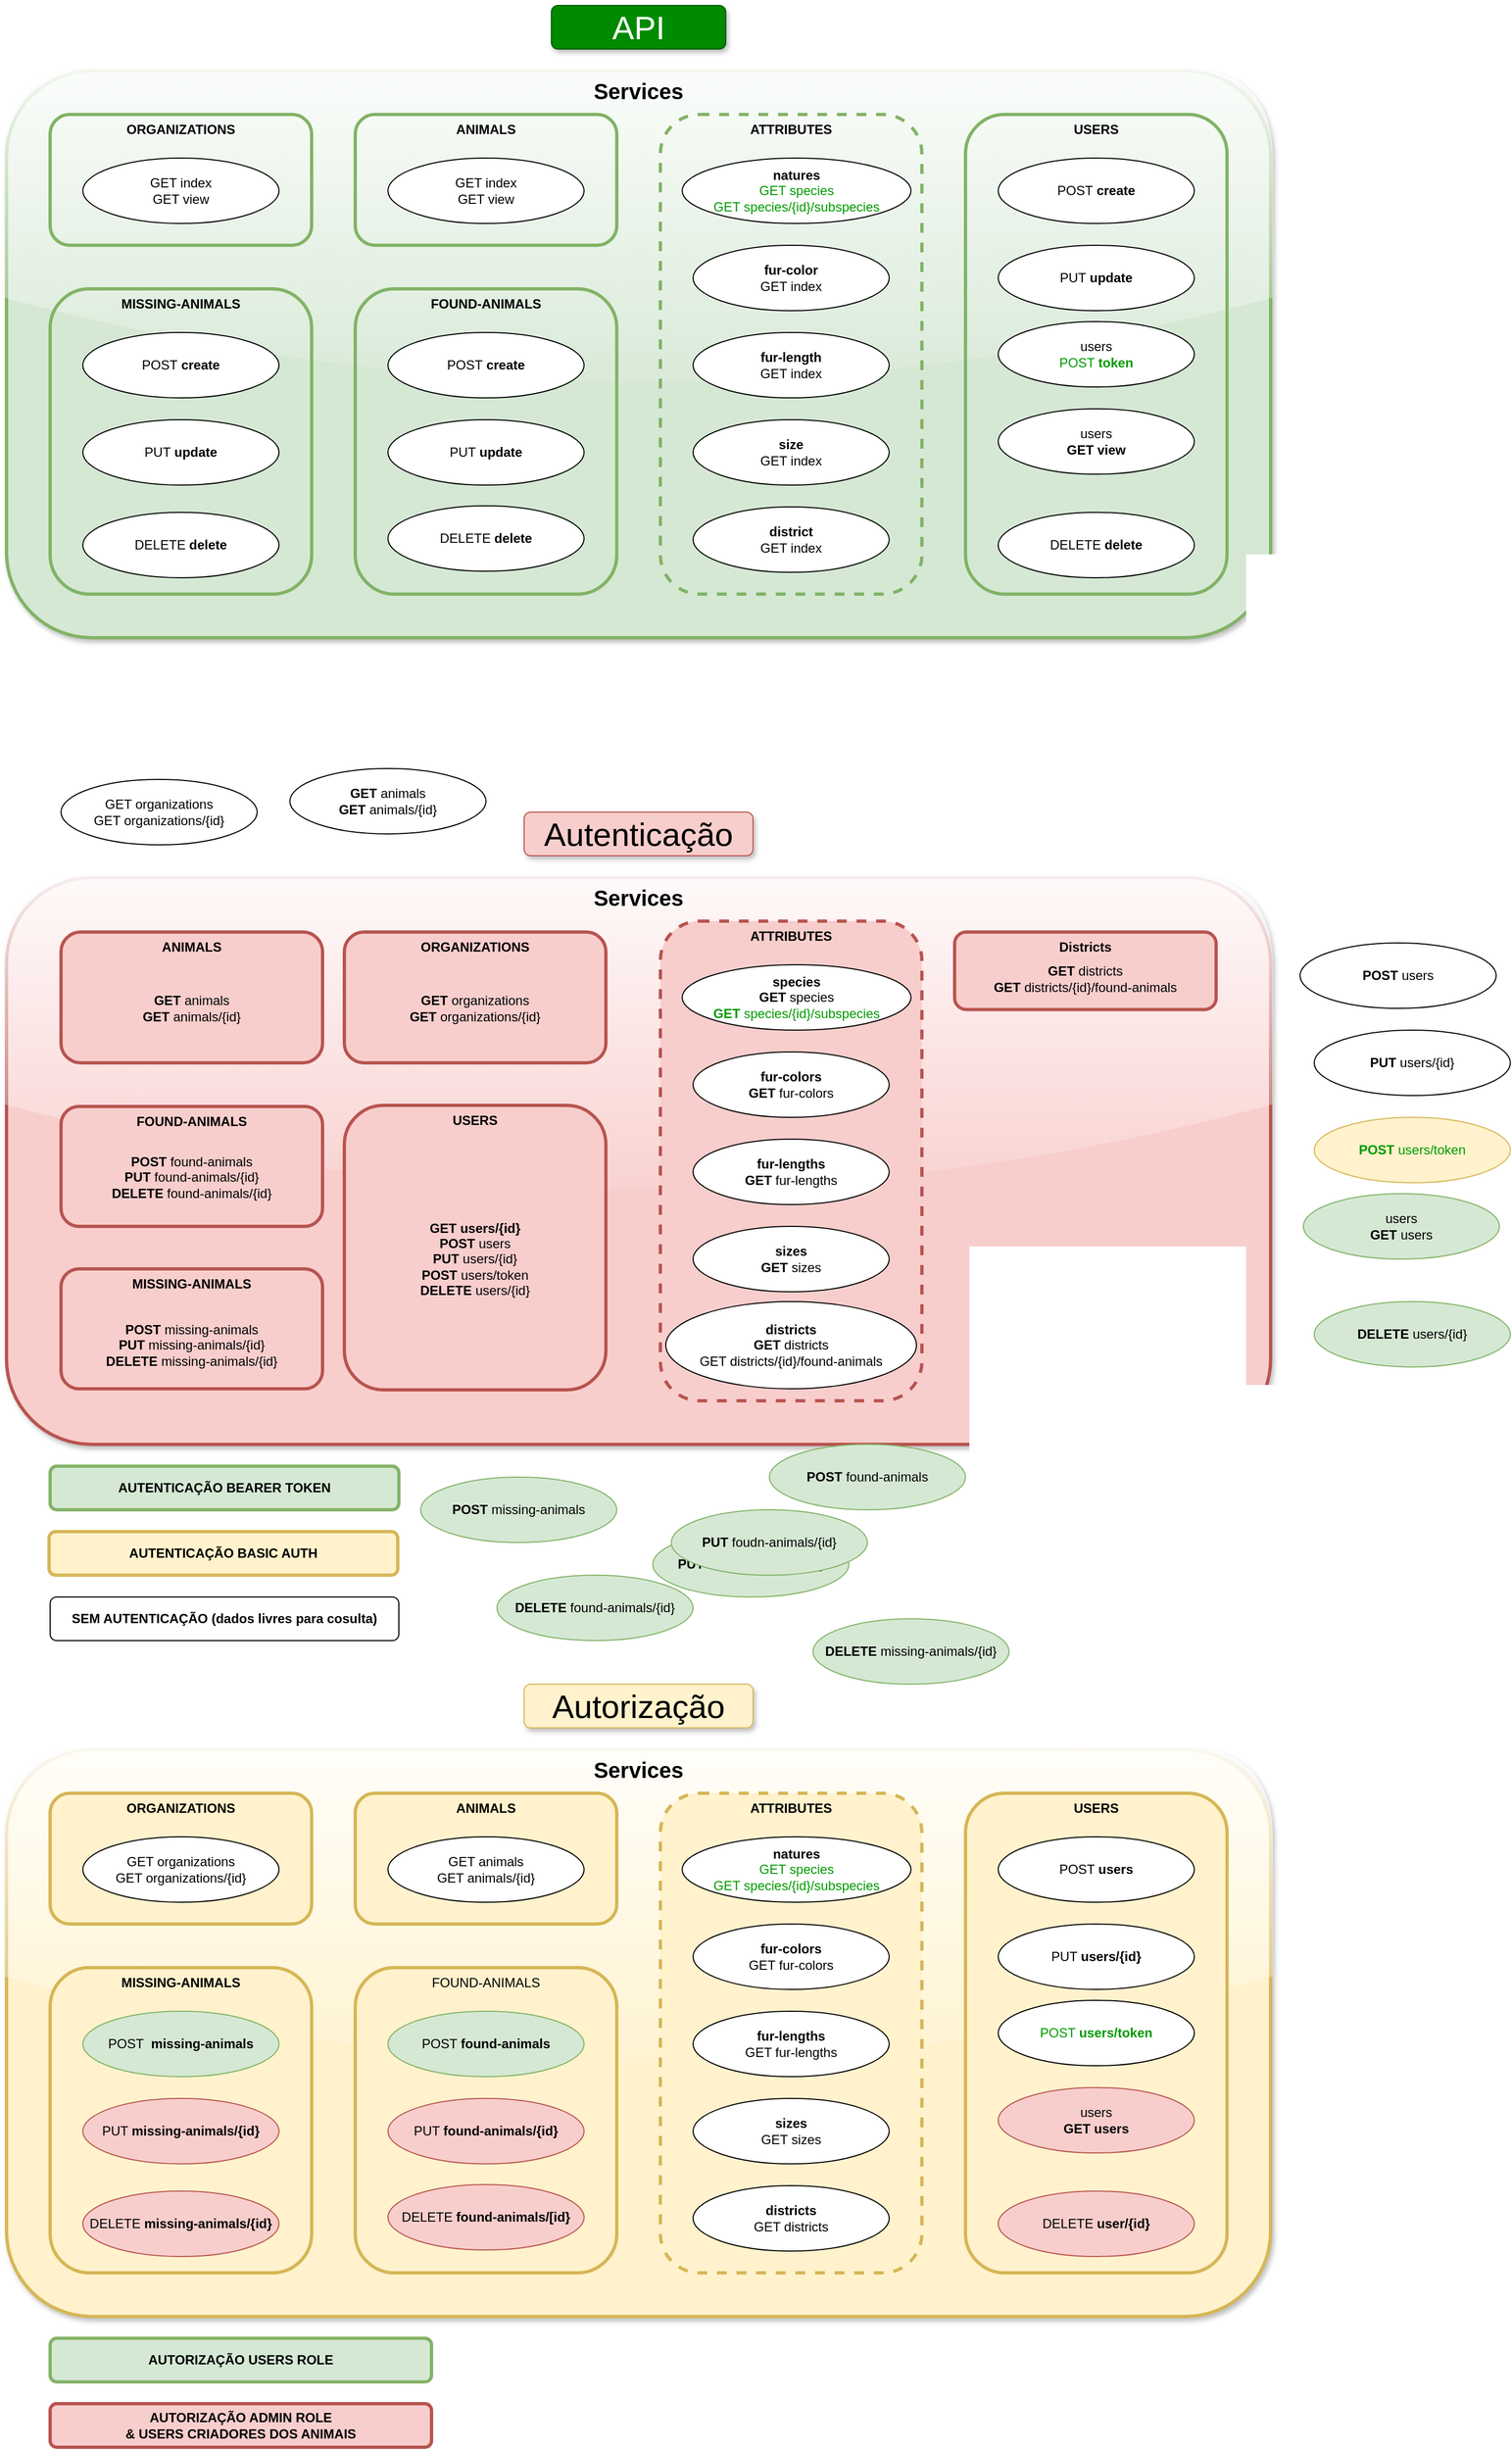 <mxfile version="12.9.13" type="device"><diagram id="he8Y9W-l-CtBFMt19x_J" name="Page-1"><mxGraphModel dx="2740" dy="806" grid="1" gridSize="10" guides="1" tooltips="1" connect="1" arrows="1" fold="1" page="1" pageScale="1" pageWidth="827" pageHeight="1169" math="0" shadow="0"><root><mxCell id="0"/><mxCell id="1" parent="0"/><mxCell id="2PmF6Wx8AGMX61B_a49G-36" value="&lt;font style=&quot;font-size: 20px&quot;&gt;&lt;b&gt;Services&lt;/b&gt;&lt;/font&gt;" style="rounded=1;whiteSpace=wrap;html=1;strokeWidth=3;fillColor=#d5e8d4;verticalAlign=top;strokeColor=#82b366;glass=1;shadow=1;comic=0;" parent="1" vertex="1"><mxGeometry x="-1600" y="120" width="1160" height="520" as="geometry"/></mxCell><mxCell id="2PmF6Wx8AGMX61B_a49G-17" value="&lt;b&gt;MISSING-ANIMALS&lt;/b&gt;" style="rounded=1;whiteSpace=wrap;html=1;fillColor=none;strokeColor=#82b366;strokeWidth=3;verticalAlign=top;" parent="1" vertex="1"><mxGeometry x="-1560" y="320" width="240" height="280" as="geometry"/></mxCell><mxCell id="2PmF6Wx8AGMX61B_a49G-19" value="DELETE&amp;nbsp;&lt;b&gt;delete&lt;/b&gt;" style="ellipse;whiteSpace=wrap;html=1;" parent="1" vertex="1"><mxGeometry x="-1530" y="525" width="180" height="60" as="geometry"/></mxCell><mxCell id="2PmF6Wx8AGMX61B_a49G-32" value="" style="group" parent="1" vertex="1" connectable="0"><mxGeometry x="-1280" y="160" width="240" height="120" as="geometry"/></mxCell><mxCell id="2PmF6Wx8AGMX61B_a49G-5" value="&lt;b&gt;ANIMALS&lt;/b&gt;" style="rounded=1;whiteSpace=wrap;html=1;fillColor=none;strokeColor=#82b366;strokeWidth=3;verticalAlign=top;" parent="2PmF6Wx8AGMX61B_a49G-32" vertex="1"><mxGeometry width="240" height="120" as="geometry"/></mxCell><mxCell id="2PmF6Wx8AGMX61B_a49G-6" value="GET index&lt;br&gt;GET view" style="ellipse;whiteSpace=wrap;html=1;" parent="2PmF6Wx8AGMX61B_a49G-32" vertex="1"><mxGeometry x="30" y="40" width="180" height="60" as="geometry"/></mxCell><mxCell id="2PmF6Wx8AGMX61B_a49G-33" value="" style="group" parent="1" vertex="1" connectable="0"><mxGeometry x="-1560" y="160" width="240" height="120" as="geometry"/></mxCell><mxCell id="2PmF6Wx8AGMX61B_a49G-10" value="&lt;b&gt;ORGANIZATIONS&lt;/b&gt;" style="rounded=1;whiteSpace=wrap;html=1;fillColor=none;strokeColor=#82b366;strokeWidth=3;verticalAlign=top;" parent="2PmF6Wx8AGMX61B_a49G-33" vertex="1"><mxGeometry width="240" height="120" as="geometry"/></mxCell><mxCell id="2PmF6Wx8AGMX61B_a49G-11" value="GET index&lt;br&gt;GET view" style="ellipse;whiteSpace=wrap;html=1;" parent="2PmF6Wx8AGMX61B_a49G-33" vertex="1"><mxGeometry x="30" y="40" width="180" height="60" as="geometry"/></mxCell><mxCell id="2PmF6Wx8AGMX61B_a49G-37" value="API" style="text;html=1;strokeColor=#005700;fillColor=#008a00;align=center;verticalAlign=middle;whiteSpace=wrap;rounded=1;fontSize=30;glass=0;shadow=1;comic=0;fontColor=#ffffff;" parent="1" vertex="1"><mxGeometry x="-1100" y="60" width="160" height="40" as="geometry"/></mxCell><mxCell id="2PmF6Wx8AGMX61B_a49G-39" value="" style="group" parent="1" vertex="1" connectable="0"><mxGeometry x="-1280" y="320" width="240" height="280" as="geometry"/></mxCell><mxCell id="2PmF6Wx8AGMX61B_a49G-22" value="&lt;b&gt;FOUND-ANIMALS&lt;/b&gt;" style="rounded=1;whiteSpace=wrap;html=1;fillColor=none;strokeColor=#82b366;strokeWidth=3;verticalAlign=top;" parent="2PmF6Wx8AGMX61B_a49G-39" vertex="1"><mxGeometry width="240" height="280" as="geometry"/></mxCell><mxCell id="2PmF6Wx8AGMX61B_a49G-27" value="POST&amp;nbsp;&lt;b&gt;create&lt;/b&gt;" style="ellipse;whiteSpace=wrap;html=1;" parent="2PmF6Wx8AGMX61B_a49G-39" vertex="1"><mxGeometry x="30" y="40" width="180" height="60" as="geometry"/></mxCell><mxCell id="2PmF6Wx8AGMX61B_a49G-28" value="DELETE&amp;nbsp;&lt;b&gt;delete&lt;/b&gt;" style="ellipse;whiteSpace=wrap;html=1;" parent="2PmF6Wx8AGMX61B_a49G-39" vertex="1"><mxGeometry x="30" y="199" width="180" height="60" as="geometry"/></mxCell><mxCell id="2PmF6Wx8AGMX61B_a49G-29" value="PUT&amp;nbsp;&lt;b&gt;update&lt;/b&gt;" style="ellipse;whiteSpace=wrap;html=1;" parent="2PmF6Wx8AGMX61B_a49G-39" vertex="1"><mxGeometry x="30" y="120" width="180" height="60" as="geometry"/></mxCell><mxCell id="2PmF6Wx8AGMX61B_a49G-4" value="&lt;b&gt;ATTRIBUTES&lt;/b&gt;" style="rounded=1;whiteSpace=wrap;html=1;fillColor=none;strokeColor=#82b366;strokeWidth=3;verticalAlign=top;dashed=1;" parent="1" vertex="1"><mxGeometry x="-1000" y="160" width="240" height="440" as="geometry"/></mxCell><mxCell id="mVnvOwqQ0oPWE1HxIpxo-1" value="&lt;b&gt;natures&lt;/b&gt;&lt;br&gt;&lt;font color=&quot;#009900&quot;&gt;GET species&lt;/font&gt;&lt;br&gt;&lt;font color=&quot;#009900&quot;&gt;GET species/{id}/subspecies&lt;/font&gt;" style="ellipse;whiteSpace=wrap;html=1;" parent="1" vertex="1"><mxGeometry x="-980" y="200" width="210" height="60" as="geometry"/></mxCell><mxCell id="2PmF6Wx8AGMX61B_a49G-1" value="&lt;b&gt;fur-length&lt;/b&gt;&lt;br&gt;GET index" style="ellipse;whiteSpace=wrap;html=1;" parent="1" vertex="1"><mxGeometry x="-970" y="360" width="180" height="60" as="geometry"/></mxCell><mxCell id="2PmF6Wx8AGMX61B_a49G-2" value="&lt;b&gt;fur-color&lt;/b&gt;&lt;br&gt;GET index" style="ellipse;whiteSpace=wrap;html=1;" parent="1" vertex="1"><mxGeometry x="-970" y="280" width="180" height="60" as="geometry"/></mxCell><mxCell id="2PmF6Wx8AGMX61B_a49G-3" value="&lt;b&gt;size&lt;/b&gt;&lt;br&gt;GET index" style="ellipse;whiteSpace=wrap;html=1;" parent="1" vertex="1"><mxGeometry x="-970" y="440" width="180" height="60" as="geometry"/></mxCell><mxCell id="RMB9iHh7hZeEucShZwVa-1" value="&lt;b&gt;district&lt;/b&gt;&lt;br&gt;GET index" style="ellipse;whiteSpace=wrap;html=1;" parent="1" vertex="1"><mxGeometry x="-970" y="520" width="180" height="60" as="geometry"/></mxCell><mxCell id="cXu2I44zzl5evezzkJwT-2" value="&lt;b&gt;USERS&lt;/b&gt;" style="rounded=1;whiteSpace=wrap;html=1;fillColor=none;strokeColor=#82b366;strokeWidth=3;verticalAlign=top;" parent="1" vertex="1"><mxGeometry x="-720" y="160" width="240" height="440" as="geometry"/></mxCell><mxCell id="cXu2I44zzl5evezzkJwT-3" value="POST&amp;nbsp;&lt;b&gt;create&lt;/b&gt;" style="ellipse;whiteSpace=wrap;html=1;" parent="1" vertex="1"><mxGeometry x="-690" y="200" width="180" height="60" as="geometry"/></mxCell><mxCell id="cXu2I44zzl5evezzkJwT-4" value="DELETE&amp;nbsp;&lt;b&gt;delete&lt;/b&gt;" style="ellipse;whiteSpace=wrap;html=1;" parent="1" vertex="1"><mxGeometry x="-690" y="525" width="180" height="60" as="geometry"/></mxCell><mxCell id="cXu2I44zzl5evezzkJwT-5" value="PUT&amp;nbsp;&lt;b&gt;update&lt;/b&gt;" style="ellipse;whiteSpace=wrap;html=1;" parent="1" vertex="1"><mxGeometry x="-690" y="280" width="180" height="60" as="geometry"/></mxCell><mxCell id="cXu2I44zzl5evezzkJwT-7" value="users&lt;br&gt;&lt;font color=&quot;#009900&quot;&gt;POST &lt;b&gt;token&lt;/b&gt;&lt;/font&gt;" style="ellipse;whiteSpace=wrap;html=1;" parent="1" vertex="1"><mxGeometry x="-690" y="350" width="180" height="60" as="geometry"/></mxCell><mxCell id="cXu2I44zzl5evezzkJwT-8" value="users&lt;br&gt;&lt;b&gt;GET view&lt;/b&gt;" style="ellipse;whiteSpace=wrap;html=1;" parent="1" vertex="1"><mxGeometry x="-690" y="430" width="180" height="60" as="geometry"/></mxCell><mxCell id="2PmF6Wx8AGMX61B_a49G-18" value="POST&amp;nbsp;&lt;b&gt;create&lt;/b&gt;" style="ellipse;whiteSpace=wrap;html=1;" parent="1" vertex="1"><mxGeometry x="-1530" y="360" width="180" height="60" as="geometry"/></mxCell><mxCell id="2PmF6Wx8AGMX61B_a49G-20" value="PUT&amp;nbsp;&lt;b&gt;update&lt;/b&gt;" style="ellipse;whiteSpace=wrap;html=1;" parent="1" vertex="1"><mxGeometry x="-1530" y="440" width="180" height="60" as="geometry"/></mxCell><mxCell id="37oF7Rack4nsO3wwHJq0-63" value="&lt;font style=&quot;font-size: 20px&quot;&gt;&lt;b&gt;Services&lt;/b&gt;&lt;/font&gt;" style="rounded=1;whiteSpace=wrap;html=1;strokeWidth=3;fillColor=#f8cecc;verticalAlign=top;strokeColor=#b85450;glass=1;shadow=1;comic=0;" parent="1" vertex="1"><mxGeometry x="-1600" y="860" width="1160" height="520" as="geometry"/></mxCell><mxCell id="37oF7Rack4nsO3wwHJq0-65" value="&lt;b&gt;DELETE&amp;nbsp;&lt;/b&gt;missing-animals/{id}" style="ellipse;whiteSpace=wrap;html=1;fillColor=#d5e8d4;strokeColor=#82b366;" parent="1" vertex="1"><mxGeometry x="-860" y="1540" width="180" height="60" as="geometry"/></mxCell><mxCell id="37oF7Rack4nsO3wwHJq0-66" value="" style="group;strokeColor=none;" parent="1" vertex="1" connectable="0"><mxGeometry x="-1550" y="910" width="240" height="120" as="geometry"/></mxCell><mxCell id="CAPieHyTuiLY9jVeE-5O-11" value="" style="group" vertex="1" connectable="0" parent="37oF7Rack4nsO3wwHJq0-66"><mxGeometry width="240" height="120" as="geometry"/></mxCell><mxCell id="37oF7Rack4nsO3wwHJq0-67" value="&lt;b&gt;ANIMALS&lt;/b&gt;" style="rounded=1;whiteSpace=wrap;html=1;fillColor=#f8cecc;strokeColor=#b85450;strokeWidth=3;verticalAlign=top;" parent="CAPieHyTuiLY9jVeE-5O-11" vertex="1"><mxGeometry width="240" height="120" as="geometry"/></mxCell><mxCell id="CAPieHyTuiLY9jVeE-5O-8" value="&lt;b&gt;GET&amp;nbsp;&lt;/b&gt;animals&lt;br&gt;&lt;b&gt;GET&amp;nbsp;&lt;/b&gt;animals/{id}" style="rounded=0;whiteSpace=wrap;html=1;strokeWidth=3;fontSize=12;align=center;fillColor=#f8cecc;strokeColor=none;" vertex="1" parent="CAPieHyTuiLY9jVeE-5O-11"><mxGeometry x="30" y="35" width="180" height="70" as="geometry"/></mxCell><mxCell id="37oF7Rack4nsO3wwHJq0-72" value="Autenticação" style="text;html=1;strokeColor=#b85450;fillColor=#f8cecc;align=center;verticalAlign=middle;whiteSpace=wrap;rounded=1;fontSize=30;glass=0;shadow=1;comic=0;" parent="1" vertex="1"><mxGeometry x="-1125" y="800" width="210" height="40" as="geometry"/></mxCell><mxCell id="37oF7Rack4nsO3wwHJq0-78" value="&lt;b&gt;ATTRIBUTES&lt;/b&gt;" style="rounded=1;whiteSpace=wrap;html=1;fillColor=#f8cecc;strokeColor=#b85450;strokeWidth=3;verticalAlign=top;dashed=1;" parent="1" vertex="1"><mxGeometry x="-1000" y="900" width="240" height="440" as="geometry"/></mxCell><mxCell id="37oF7Rack4nsO3wwHJq0-79" value="&lt;b&gt;species&lt;/b&gt;&lt;br&gt;&lt;b&gt;GET &lt;/b&gt;species&lt;br&gt;&lt;font color=&quot;#009900&quot;&gt;&lt;b&gt;GET &lt;/b&gt;species/{id}/subspecies&lt;/font&gt;" style="ellipse;whiteSpace=wrap;html=1;" parent="1" vertex="1"><mxGeometry x="-980" y="940" width="210" height="60" as="geometry"/></mxCell><mxCell id="37oF7Rack4nsO3wwHJq0-80" value="&lt;b&gt;fur-lengths&lt;/b&gt;&lt;br&gt;&lt;b&gt;GET&lt;/b&gt; fur-lengths" style="ellipse;whiteSpace=wrap;html=1;" parent="1" vertex="1"><mxGeometry x="-970" y="1100" width="180" height="60" as="geometry"/></mxCell><mxCell id="37oF7Rack4nsO3wwHJq0-81" value="&lt;b&gt;fur-colors&lt;/b&gt;&lt;br&gt;&lt;b&gt;GET &lt;/b&gt;fur-colors" style="ellipse;whiteSpace=wrap;html=1;" parent="1" vertex="1"><mxGeometry x="-970" y="1020" width="180" height="60" as="geometry"/></mxCell><mxCell id="37oF7Rack4nsO3wwHJq0-82" value="&lt;b&gt;sizes&lt;/b&gt;&lt;br&gt;&lt;b&gt;GET &lt;/b&gt;sizes" style="ellipse;whiteSpace=wrap;html=1;" parent="1" vertex="1"><mxGeometry x="-970" y="1180" width="180" height="60" as="geometry"/></mxCell><mxCell id="37oF7Rack4nsO3wwHJq0-83" value="&lt;b&gt;districts&lt;/b&gt;&lt;br&gt;&lt;b&gt;GET &lt;/b&gt;districts&lt;br&gt;GET districts/{id}/found-animals" style="ellipse;whiteSpace=wrap;html=1;" parent="1" vertex="1"><mxGeometry x="-995" y="1249" width="230" height="80" as="geometry"/></mxCell><mxCell id="37oF7Rack4nsO3wwHJq0-84" value="&lt;b&gt;USERS&lt;/b&gt;" style="rounded=1;whiteSpace=wrap;html=1;fillColor=#f8cecc;strokeColor=#b85450;strokeWidth=3;verticalAlign=top;" parent="1" vertex="1"><mxGeometry x="-1290" y="1069" width="240" height="261" as="geometry"/></mxCell><mxCell id="37oF7Rack4nsO3wwHJq0-85" value="&lt;b&gt;POST&amp;nbsp;&lt;/b&gt;users" style="ellipse;whiteSpace=wrap;html=1;" parent="1" vertex="1"><mxGeometry x="-413" y="920" width="180" height="60" as="geometry"/></mxCell><mxCell id="37oF7Rack4nsO3wwHJq0-86" value="&lt;b&gt;DELETE &lt;/b&gt;users/{id}" style="ellipse;whiteSpace=wrap;html=1;fillColor=#d5e8d4;strokeColor=#82b366;" parent="1" vertex="1"><mxGeometry x="-400" y="1249" width="180" height="60" as="geometry"/></mxCell><mxCell id="37oF7Rack4nsO3wwHJq0-87" value="&lt;b&gt;PUT&amp;nbsp;&lt;/b&gt;users/{id}" style="ellipse;whiteSpace=wrap;html=1;" parent="1" vertex="1"><mxGeometry x="-400" y="1000" width="180" height="60" as="geometry"/></mxCell><mxCell id="37oF7Rack4nsO3wwHJq0-88" value="&lt;b&gt;POST &lt;/b&gt;users/token" style="ellipse;whiteSpace=wrap;html=1;fillColor=#fff2cc;strokeColor=#d6b656;fontColor=#009900;" parent="1" vertex="1"><mxGeometry x="-400" y="1080" width="180" height="60" as="geometry"/></mxCell><mxCell id="37oF7Rack4nsO3wwHJq0-89" value="users&lt;br&gt;&lt;b&gt;GET&lt;/b&gt; users" style="ellipse;whiteSpace=wrap;html=1;fillColor=#d5e8d4;strokeColor=#82b366;" parent="1" vertex="1"><mxGeometry x="-410" y="1150" width="180" height="60" as="geometry"/></mxCell><mxCell id="37oF7Rack4nsO3wwHJq0-90" value="&lt;b&gt;POST &lt;/b&gt;missing-animals" style="ellipse;whiteSpace=wrap;html=1;fillColor=#d5e8d4;strokeColor=#82b366;" parent="1" vertex="1"><mxGeometry x="-1220" y="1410" width="180" height="60" as="geometry"/></mxCell><mxCell id="37oF7Rack4nsO3wwHJq0-91" value="&lt;b&gt;PUT&amp;nbsp;&lt;/b&gt;missing-animals/{id}" style="ellipse;whiteSpace=wrap;html=1;fillColor=#d5e8d4;strokeColor=#82b366;" parent="1" vertex="1"><mxGeometry x="-1007" y="1460" width="180" height="60" as="geometry"/></mxCell><mxCell id="37oF7Rack4nsO3wwHJq0-75" value="&lt;b&gt;POST &lt;/b&gt;found-animals" style="ellipse;whiteSpace=wrap;html=1;fillColor=#d5e8d4;strokeColor=#82b366;" parent="1" vertex="1"><mxGeometry x="-900" y="1380" width="180" height="60" as="geometry"/></mxCell><mxCell id="37oF7Rack4nsO3wwHJq0-76" value="&lt;b&gt;DELETE &lt;/b&gt;found-animals/{id}" style="ellipse;whiteSpace=wrap;html=1;fillColor=#d5e8d4;strokeColor=#82b366;" parent="1" vertex="1"><mxGeometry x="-1150" y="1500" width="180" height="60" as="geometry"/></mxCell><mxCell id="37oF7Rack4nsO3wwHJq0-77" value="&lt;b&gt;PUT&amp;nbsp;&lt;/b&gt;foudn-animals/{id}" style="ellipse;whiteSpace=wrap;html=1;fillColor=#d5e8d4;strokeColor=#82b366;" parent="1" vertex="1"><mxGeometry x="-990" y="1440" width="180" height="60" as="geometry"/></mxCell><mxCell id="37oF7Rack4nsO3wwHJq0-71" value="GET organizations&lt;br&gt;GET organizations/{id}" style="ellipse;whiteSpace=wrap;html=1;" parent="1" vertex="1"><mxGeometry x="-1550" y="770" width="180" height="60" as="geometry"/></mxCell><mxCell id="37oF7Rack4nsO3wwHJq0-93" value="&lt;font style=&quot;font-size: 20px&quot;&gt;&lt;b&gt;Services&lt;/b&gt;&lt;/font&gt;" style="rounded=1;whiteSpace=wrap;html=1;strokeWidth=3;fillColor=#fff2cc;verticalAlign=top;strokeColor=#d6b656;glass=1;shadow=1;comic=0;" parent="1" vertex="1"><mxGeometry x="-1600" y="1660" width="1160" height="520" as="geometry"/></mxCell><mxCell id="37oF7Rack4nsO3wwHJq0-94" value="&lt;b&gt;MISSING-ANIMALS&lt;/b&gt;" style="rounded=1;whiteSpace=wrap;html=1;fillColor=#fff2cc;strokeColor=#d6b656;strokeWidth=3;verticalAlign=top;" parent="1" vertex="1"><mxGeometry x="-1560" y="1860" width="240" height="280" as="geometry"/></mxCell><mxCell id="37oF7Rack4nsO3wwHJq0-95" value="DELETE &lt;b&gt;missing-animals/{id}&lt;/b&gt;" style="ellipse;whiteSpace=wrap;html=1;fillColor=#f8cecc;strokeColor=#b85450;" parent="1" vertex="1"><mxGeometry x="-1530" y="2065" width="180" height="60" as="geometry"/></mxCell><mxCell id="37oF7Rack4nsO3wwHJq0-96" value="" style="group;strokeColor=none;" parent="1" vertex="1" connectable="0"><mxGeometry x="-1280" y="1700" width="240" height="120" as="geometry"/></mxCell><mxCell id="37oF7Rack4nsO3wwHJq0-97" value="&lt;b&gt;ANIMALS&lt;/b&gt;" style="rounded=1;whiteSpace=wrap;html=1;fillColor=#fff2cc;strokeColor=#d6b656;strokeWidth=3;verticalAlign=top;" parent="37oF7Rack4nsO3wwHJq0-96" vertex="1"><mxGeometry width="240" height="120" as="geometry"/></mxCell><mxCell id="37oF7Rack4nsO3wwHJq0-98" value="GET animals&lt;br&gt;GET animals/{id}" style="ellipse;whiteSpace=wrap;html=1;" parent="37oF7Rack4nsO3wwHJq0-96" vertex="1"><mxGeometry x="30" y="40" width="180" height="60" as="geometry"/></mxCell><mxCell id="37oF7Rack4nsO3wwHJq0-99" value="ORGANIZATIONS" style="group;fillColor=#fff2cc;strokeColor=#d6b656;fontStyle=1;strokeWidth=3;rounded=1;" parent="1" vertex="1" connectable="0"><mxGeometry x="-1560" y="1700" width="240" height="120" as="geometry"/></mxCell><mxCell id="37oF7Rack4nsO3wwHJq0-100" value="Autorização" style="text;html=1;strokeColor=#d6b656;fillColor=#fff2cc;align=center;verticalAlign=middle;whiteSpace=wrap;rounded=1;fontSize=30;glass=0;shadow=1;comic=0;" parent="1" vertex="1"><mxGeometry x="-1125" y="1600" width="210" height="40" as="geometry"/></mxCell><mxCell id="37oF7Rack4nsO3wwHJq0-101" value="FOUND-ANIMALS" style="group;fillColor=#fff2cc;strokeColor=#d6b656;rounded=1;strokeWidth=3;" parent="1" vertex="1" connectable="0"><mxGeometry x="-1280" y="1860" width="240" height="280" as="geometry"/></mxCell><mxCell id="37oF7Rack4nsO3wwHJq0-102" value="&lt;b&gt;ATTRIBUTES&lt;/b&gt;" style="rounded=1;whiteSpace=wrap;html=1;fillColor=#fff2cc;strokeColor=#d6b656;strokeWidth=3;verticalAlign=top;dashed=1;" parent="1" vertex="1"><mxGeometry x="-1000" y="1700" width="240" height="440" as="geometry"/></mxCell><mxCell id="37oF7Rack4nsO3wwHJq0-103" value="&lt;b&gt;natures&lt;/b&gt;&lt;br&gt;&lt;font color=&quot;#009900&quot;&gt;GET species&lt;/font&gt;&lt;br&gt;&lt;font color=&quot;#009900&quot;&gt;GET species/{id}/subspecies&lt;/font&gt;" style="ellipse;whiteSpace=wrap;html=1;" parent="1" vertex="1"><mxGeometry x="-980" y="1740" width="210" height="60" as="geometry"/></mxCell><mxCell id="37oF7Rack4nsO3wwHJq0-104" value="&lt;b&gt;fur-lengths&lt;/b&gt;&lt;br&gt;GET fur-lengths" style="ellipse;whiteSpace=wrap;html=1;" parent="1" vertex="1"><mxGeometry x="-970" y="1900" width="180" height="60" as="geometry"/></mxCell><mxCell id="37oF7Rack4nsO3wwHJq0-105" value="&lt;b&gt;fur-colors&lt;/b&gt;&lt;br&gt;GET fur-colors" style="ellipse;whiteSpace=wrap;html=1;" parent="1" vertex="1"><mxGeometry x="-970" y="1820" width="180" height="60" as="geometry"/></mxCell><mxCell id="37oF7Rack4nsO3wwHJq0-106" value="&lt;b&gt;sizes&lt;/b&gt;&lt;br&gt;GET sizes" style="ellipse;whiteSpace=wrap;html=1;" parent="1" vertex="1"><mxGeometry x="-970" y="1980" width="180" height="60" as="geometry"/></mxCell><mxCell id="37oF7Rack4nsO3wwHJq0-107" value="&lt;b&gt;districts&lt;/b&gt;&lt;br&gt;GET districts" style="ellipse;whiteSpace=wrap;html=1;" parent="1" vertex="1"><mxGeometry x="-970" y="2060" width="180" height="60" as="geometry"/></mxCell><mxCell id="37oF7Rack4nsO3wwHJq0-108" value="&lt;b&gt;USERS&lt;/b&gt;" style="rounded=1;whiteSpace=wrap;html=1;fillColor=#fff2cc;strokeColor=#d6b656;strokeWidth=3;verticalAlign=top;" parent="1" vertex="1"><mxGeometry x="-720" y="1700" width="240" height="440" as="geometry"/></mxCell><mxCell id="37oF7Rack4nsO3wwHJq0-109" value="POST &lt;b&gt;users&lt;/b&gt;" style="ellipse;whiteSpace=wrap;html=1;" parent="1" vertex="1"><mxGeometry x="-690" y="1740" width="180" height="60" as="geometry"/></mxCell><mxCell id="37oF7Rack4nsO3wwHJq0-110" value="DELETE &lt;b&gt;user/{id}&lt;/b&gt;" style="ellipse;whiteSpace=wrap;html=1;fillColor=#f8cecc;strokeColor=#b85450;" parent="1" vertex="1"><mxGeometry x="-690" y="2065" width="180" height="60" as="geometry"/></mxCell><mxCell id="37oF7Rack4nsO3wwHJq0-111" value="PUT &lt;b&gt;users/{id}&lt;/b&gt;" style="ellipse;whiteSpace=wrap;html=1;" parent="1" vertex="1"><mxGeometry x="-690" y="1820" width="180" height="60" as="geometry"/></mxCell><mxCell id="37oF7Rack4nsO3wwHJq0-112" value="&lt;font color=&quot;#009900&quot;&gt;POST &lt;b&gt;users/token&lt;/b&gt;&lt;/font&gt;" style="ellipse;whiteSpace=wrap;html=1;" parent="1" vertex="1"><mxGeometry x="-690" y="1890" width="180" height="60" as="geometry"/></mxCell><mxCell id="37oF7Rack4nsO3wwHJq0-113" value="users&lt;br&gt;&lt;b&gt;GET users&lt;/b&gt;" style="ellipse;whiteSpace=wrap;html=1;fillColor=#f8cecc;strokeColor=#b85450;" parent="1" vertex="1"><mxGeometry x="-690" y="1970" width="180" height="60" as="geometry"/></mxCell><mxCell id="37oF7Rack4nsO3wwHJq0-114" value="POST&amp;nbsp;&lt;b&gt;&amp;nbsp;missing-animals&lt;/b&gt;" style="ellipse;whiteSpace=wrap;html=1;fillColor=#d5e8d4;strokeColor=#82b366;" parent="1" vertex="1"><mxGeometry x="-1530" y="1900" width="180" height="60" as="geometry"/></mxCell><mxCell id="37oF7Rack4nsO3wwHJq0-115" value="PUT &lt;b&gt;missing-animals/{id}&lt;/b&gt;" style="ellipse;whiteSpace=wrap;html=1;fillColor=#f8cecc;strokeColor=#b85450;" parent="1" vertex="1"><mxGeometry x="-1530" y="1980" width="180" height="60" as="geometry"/></mxCell><mxCell id="37oF7Rack4nsO3wwHJq0-116" value="POST &lt;b&gt;found-animals&lt;/b&gt;" style="ellipse;whiteSpace=wrap;html=1;fillColor=#d5e8d4;strokeColor=#82b366;" parent="1" vertex="1"><mxGeometry x="-1250" y="1900" width="180" height="60" as="geometry"/></mxCell><mxCell id="37oF7Rack4nsO3wwHJq0-117" value="DELETE &lt;b&gt;found-animals/[id}&lt;/b&gt;" style="ellipse;whiteSpace=wrap;html=1;fillColor=#f8cecc;strokeColor=#b85450;" parent="1" vertex="1"><mxGeometry x="-1250" y="2059" width="180" height="60" as="geometry"/></mxCell><mxCell id="37oF7Rack4nsO3wwHJq0-118" value="PUT &lt;b&gt;found-animals/{id}&lt;/b&gt;" style="ellipse;whiteSpace=wrap;html=1;fillColor=#f8cecc;strokeColor=#b85450;" parent="1" vertex="1"><mxGeometry x="-1250" y="1980" width="180" height="60" as="geometry"/></mxCell><mxCell id="37oF7Rack4nsO3wwHJq0-119" value="GET organizations&lt;br&gt;GET organizations/{id}" style="ellipse;whiteSpace=wrap;html=1;" parent="1" vertex="1"><mxGeometry x="-1530" y="1740" width="180" height="60" as="geometry"/></mxCell><mxCell id="37oF7Rack4nsO3wwHJq0-121" value="&lt;b&gt;AUTENTICAÇÃO BEARER TOKEN&lt;/b&gt;" style="rounded=1;whiteSpace=wrap;html=1;strokeColor=#82b366;strokeWidth=3;fillColor=#d5e8d4;" parent="1" vertex="1"><mxGeometry x="-1560" y="1400" width="320" height="40" as="geometry"/></mxCell><mxCell id="37oF7Rack4nsO3wwHJq0-122" value="&lt;b&gt;AUTENTICAÇÃO BASIC AUTH&lt;/b&gt;" style="rounded=1;whiteSpace=wrap;html=1;strokeColor=#d6b656;strokeWidth=3;fillColor=#fff2cc;" parent="1" vertex="1"><mxGeometry x="-1561" y="1460" width="320" height="40" as="geometry"/></mxCell><mxCell id="37oF7Rack4nsO3wwHJq0-123" value="&lt;b&gt;AUTORIZAÇÃO USERS ROLE&lt;/b&gt;" style="rounded=1;whiteSpace=wrap;html=1;strokeColor=#82b366;strokeWidth=3;fillColor=#d5e8d4;" parent="1" vertex="1"><mxGeometry x="-1560" y="2200" width="350" height="40" as="geometry"/></mxCell><mxCell id="37oF7Rack4nsO3wwHJq0-124" value="&lt;b&gt;SEM AUTENTICAÇÃO (dados livres para cosulta)&lt;/b&gt;" style="rounded=1;whiteSpace=wrap;html=1;strokeWidth=1;" parent="1" vertex="1"><mxGeometry x="-1560" y="1520" width="320" height="40" as="geometry"/></mxCell><mxCell id="37oF7Rack4nsO3wwHJq0-125" value="&lt;b&gt;AUTORIZAÇÃO ADMIN ROLE &lt;br&gt;&amp;amp; USERS CRIADORES DOS ANIMAIS&lt;/b&gt;" style="rounded=1;whiteSpace=wrap;html=1;strokeColor=#b85450;strokeWidth=3;fillColor=#f8cecc;" parent="1" vertex="1"><mxGeometry x="-1560" y="2260" width="350" height="40" as="geometry"/></mxCell><mxCell id="37oF7Rack4nsO3wwHJq0-68" value="&lt;b&gt;GET &lt;/b&gt;animals&lt;br&gt;&lt;b&gt;GET &lt;/b&gt;animals/{id}" style="ellipse;whiteSpace=wrap;html=1;" parent="1" vertex="1"><mxGeometry x="-1340" y="760" width="180" height="60" as="geometry"/></mxCell><mxCell id="CAPieHyTuiLY9jVeE-5O-9" value="" style="group" vertex="1" connectable="0" parent="1"><mxGeometry x="-1550" y="1219" width="240" height="110" as="geometry"/></mxCell><mxCell id="37oF7Rack4nsO3wwHJq0-64" value="&lt;b&gt;MISSING-ANIMALS&lt;/b&gt;" style="rounded=1;whiteSpace=wrap;html=1;fillColor=#f8cecc;strokeColor=#b85450;strokeWidth=3;verticalAlign=top;" parent="CAPieHyTuiLY9jVeE-5O-9" vertex="1"><mxGeometry width="240" height="110" as="geometry"/></mxCell><mxCell id="CAPieHyTuiLY9jVeE-5O-5" value="&lt;b&gt;POST&amp;nbsp;&lt;/b&gt;missing-animals&lt;b&gt;&lt;br&gt;&lt;/b&gt;&lt;b&gt;PUT&amp;nbsp;&lt;/b&gt;missing-animals&lt;span&gt;/{id}&lt;/span&gt;&lt;b&gt;&lt;br&gt;DELETE&amp;nbsp;&lt;/b&gt;missing-animals&lt;span&gt;/{id}&lt;/span&gt;" style="rounded=0;whiteSpace=wrap;html=1;strokeWidth=3;fontSize=12;align=center;fillColor=#f8cecc;strokeColor=none;" vertex="1" parent="CAPieHyTuiLY9jVeE-5O-9"><mxGeometry x="30" y="35" width="180" height="70" as="geometry"/></mxCell><mxCell id="CAPieHyTuiLY9jVeE-5O-10" value="" style="group" vertex="1" connectable="0" parent="1"><mxGeometry x="-1550" y="1070" width="240" height="110" as="geometry"/></mxCell><mxCell id="37oF7Rack4nsO3wwHJq0-73" value="FOUND-ANIMALS" style="group;fillColor=#f8cecc;strokeColor=#b85450;rounded=1;strokeWidth=3;fontStyle=1" parent="CAPieHyTuiLY9jVeE-5O-10" vertex="1" connectable="0"><mxGeometry width="240" height="110" as="geometry"/></mxCell><mxCell id="CAPieHyTuiLY9jVeE-5O-4" value="&lt;b&gt;POST&amp;nbsp;&lt;/b&gt;&lt;span&gt;found-animals&lt;/span&gt;&lt;b&gt;&lt;br&gt;&lt;/b&gt;&lt;b&gt;PUT&amp;nbsp;&lt;/b&gt;&lt;span&gt;found-animals/{id}&lt;/span&gt;&lt;b&gt;&lt;br&gt;DELETE&amp;nbsp;&lt;/b&gt;&lt;span&gt;found-animals/{id}&lt;/span&gt;" style="rounded=0;whiteSpace=wrap;html=1;strokeWidth=3;fontSize=12;align=center;fillColor=#f8cecc;strokeColor=none;" vertex="1" parent="CAPieHyTuiLY9jVeE-5O-10"><mxGeometry x="30" y="30" width="180" height="70" as="geometry"/></mxCell><mxCell id="CAPieHyTuiLY9jVeE-5O-12" value="" style="group" vertex="1" connectable="0" parent="1"><mxGeometry x="-1290" y="910" width="240" height="120" as="geometry"/></mxCell><mxCell id="37oF7Rack4nsO3wwHJq0-69" value="ORGANIZATIONS" style="group;fillColor=#f8cecc;strokeColor=#b85450;fontStyle=1;strokeWidth=3;rounded=1;" parent="CAPieHyTuiLY9jVeE-5O-12" vertex="1" connectable="0"><mxGeometry width="240" height="120" as="geometry"/></mxCell><mxCell id="CAPieHyTuiLY9jVeE-5O-6" value="&lt;b&gt;GET &lt;/b&gt;organizations&lt;br&gt;&lt;b&gt;GET &lt;/b&gt;organizations/{id}" style="rounded=0;whiteSpace=wrap;html=1;strokeWidth=3;fontSize=12;align=center;fillColor=#f8cecc;strokeColor=none;" vertex="1" parent="CAPieHyTuiLY9jVeE-5O-12"><mxGeometry x="30" y="35" width="180" height="70" as="geometry"/></mxCell><mxCell id="CAPieHyTuiLY9jVeE-5O-13" value="&lt;b&gt;GET users/{id}&lt;br&gt;POST&amp;nbsp;&lt;/b&gt;users&lt;br&gt;&lt;b&gt;PUT&amp;nbsp;&lt;/b&gt;users/{id}&lt;br&gt;&lt;b&gt;POST&amp;nbsp;&lt;/b&gt;&lt;span&gt;users/token&lt;/span&gt;&lt;br&gt;&lt;b&gt;DELETE&amp;nbsp;&lt;/b&gt;users/{id}&lt;span&gt;&lt;br&gt;&lt;/span&gt;" style="rounded=0;whiteSpace=wrap;html=1;strokeWidth=3;fontSize=12;align=center;fillColor=#f8cecc;strokeColor=none;" vertex="1" parent="1"><mxGeometry x="-1260" y="1109" width="180" height="201" as="geometry"/></mxCell><mxCell id="CAPieHyTuiLY9jVeE-5O-14" value="" style="group" vertex="1" connectable="0" parent="1"><mxGeometry x="-730" y="910" width="240" height="80" as="geometry"/></mxCell><mxCell id="CAPieHyTuiLY9jVeE-5O-15" value="Districts" style="group;fillColor=#f8cecc;strokeColor=#b85450;fontStyle=1;strokeWidth=3;rounded=1;" vertex="1" connectable="0" parent="CAPieHyTuiLY9jVeE-5O-14"><mxGeometry width="240" height="71.111" as="geometry"/></mxCell><mxCell id="CAPieHyTuiLY9jVeE-5O-16" value="&lt;b&gt;GET&amp;nbsp;&lt;/b&gt;districts&lt;br&gt;&lt;b&gt;GET &lt;/b&gt;districts/{id}/found-animals" style="rounded=0;whiteSpace=wrap;html=1;strokeWidth=3;fontSize=12;align=center;fillColor=#f8cecc;strokeColor=none;" vertex="1" parent="CAPieHyTuiLY9jVeE-5O-14"><mxGeometry x="30" y="23.333" width="180" height="38.889" as="geometry"/></mxCell></root></mxGraphModel></diagram></mxfile>